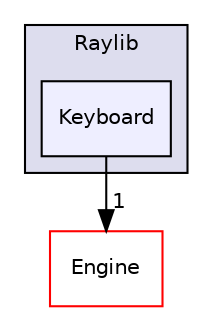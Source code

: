 digraph "Documents/GitHub/B-YEP-400-LYN-4-1-indiestudio-lucas.guichard/Lib/XRaylib/Raylib/Keyboard" {
  compound=true
  node [ fontsize="10", fontname="Helvetica"];
  edge [ labelfontsize="10", labelfontname="Helvetica"];
  subgraph clusterdir_de334b3105e3c27a200be04983862f6f {
    graph [ bgcolor="#ddddee", pencolor="black", label="Raylib" fontname="Helvetica", fontsize="10", URL="dir_de334b3105e3c27a200be04983862f6f.html"]
  dir_4f6e46799e433c39bf55e2cbb7eb016d [shape=box, label="Keyboard", style="filled", fillcolor="#eeeeff", pencolor="black", URL="dir_4f6e46799e433c39bf55e2cbb7eb016d.html"];
  }
  dir_65b0892c83f613d26dd8ae47df83a316 [shape=box label="Engine" fillcolor="white" style="filled" color="red" URL="dir_65b0892c83f613d26dd8ae47df83a316.html"];
  dir_4f6e46799e433c39bf55e2cbb7eb016d->dir_65b0892c83f613d26dd8ae47df83a316 [headlabel="1", labeldistance=1.5 headhref="dir_000039_000003.html"];
}
